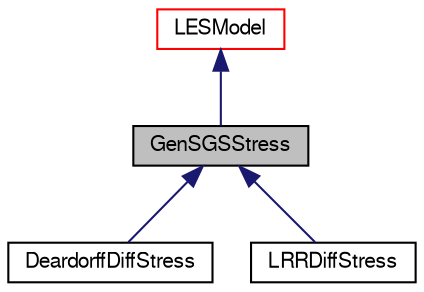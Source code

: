digraph "GenSGSStress"
{
  bgcolor="transparent";
  edge [fontname="FreeSans",fontsize="10",labelfontname="FreeSans",labelfontsize="10"];
  node [fontname="FreeSans",fontsize="10",shape=record];
  Node0 [label="GenSGSStress",height=0.2,width=0.4,color="black", fillcolor="grey75", style="filled", fontcolor="black"];
  Node1 -> Node0 [dir="back",color="midnightblue",fontsize="10",style="solid",fontname="FreeSans"];
  Node1 [label="LESModel",height=0.2,width=0.4,color="red",URL="$a30874.html",tooltip="Base class for all incompressible flow LES SGS models. "];
  Node0 -> Node19 [dir="back",color="midnightblue",fontsize="10",style="solid",fontname="FreeSans"];
  Node19 [label="DeardorffDiffStress",height=0.2,width=0.4,color="black",URL="$a30830.html",tooltip="Differential SGS Stress Equation Model for incompressible flows. "];
  Node0 -> Node20 [dir="back",color="midnightblue",fontsize="10",style="solid",fontname="FreeSans"];
  Node20 [label="LRRDiffStress",height=0.2,width=0.4,color="black",URL="$a30878.html",tooltip="Differential SGS Stress Equation Model for incompressible flows. "];
}
